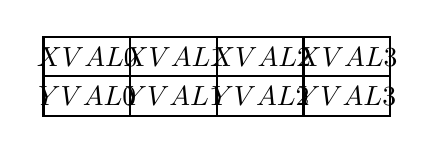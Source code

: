 \let\st\strut
\foreach \x/\xtext/\ytext in{0/XVAL0/YVAL0,1.1/XVAL1/YVAL1,2.2/XVAL2/YVAL2,3.3/XVAL3/YVAL3}
{\draw[thick] (\x,0.5) +(-0.55,-0.25) rectangle ++(0.55,0.25) ;
\draw[thick] (\x,0) +(-0.55,-0.25) rectangle ++(0.55,0.25);
\node[]  at (\x+0.005,0.5) {$\xtext$};
\node[]  at (\x+0.005,0) {$\ytext$};
\node[] (x_\x)  at (\x,0.75) {};
\node[] (y_\x) at (\x,-0.25) {};}BUBBLE
